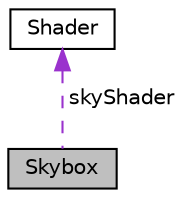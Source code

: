 digraph "Skybox"
{
 // LATEX_PDF_SIZE
  edge [fontname="Helvetica",fontsize="10",labelfontname="Helvetica",labelfontsize="10"];
  node [fontname="Helvetica",fontsize="10",shape=record];
  Node1 [label="Skybox",height=0.2,width=0.4,color="black", fillcolor="grey75", style="filled", fontcolor="black",tooltip="A class that is responsible for creating a setting up a skybox."];
  Node2 -> Node1 [dir="back",color="darkorchid3",fontsize="10",style="dashed",label=" skyShader" ,fontname="Helvetica"];
  Node2 [label="Shader",height=0.2,width=0.4,color="black", fillcolor="white", style="filled",URL="$class_shader.html",tooltip="A class that is responsible for shaders, allowing you to open/use shaders and set uniforms of various..."];
}
